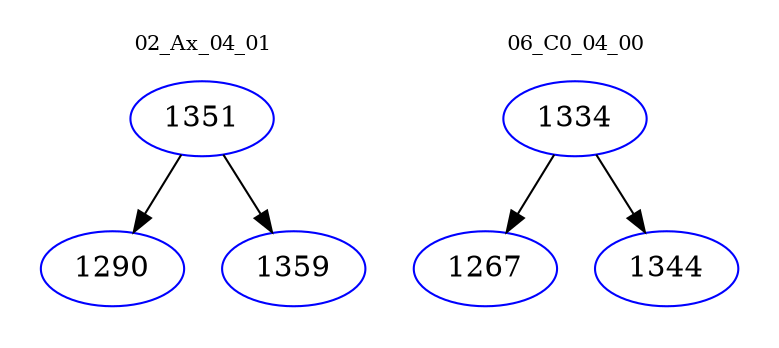 digraph{
subgraph cluster_0 {
color = white
label = "02_Ax_04_01";
fontsize=10;
T0_1351 [label="1351", color="blue"]
T0_1351 -> T0_1290 [color="black"]
T0_1290 [label="1290", color="blue"]
T0_1351 -> T0_1359 [color="black"]
T0_1359 [label="1359", color="blue"]
}
subgraph cluster_1 {
color = white
label = "06_C0_04_00";
fontsize=10;
T1_1334 [label="1334", color="blue"]
T1_1334 -> T1_1267 [color="black"]
T1_1267 [label="1267", color="blue"]
T1_1334 -> T1_1344 [color="black"]
T1_1344 [label="1344", color="blue"]
}
}

